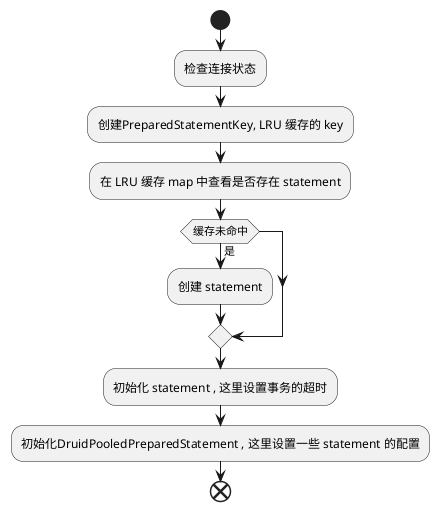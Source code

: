 @startuml
'https://plantuml.com/sequence-diagram

start
:检查连接状态;
:创建PreparedStatementKey, LRU 缓存的 key;
:在 LRU 缓存 map 中查看是否存在 statement;
if (缓存未命中) then (是)
    :创建 statement;
endif
:初始化 statement , 这里设置事务的超时;
:初始化DruidPooledPreparedStatement , 这里设置一些 statement 的配置;

end
@enduml